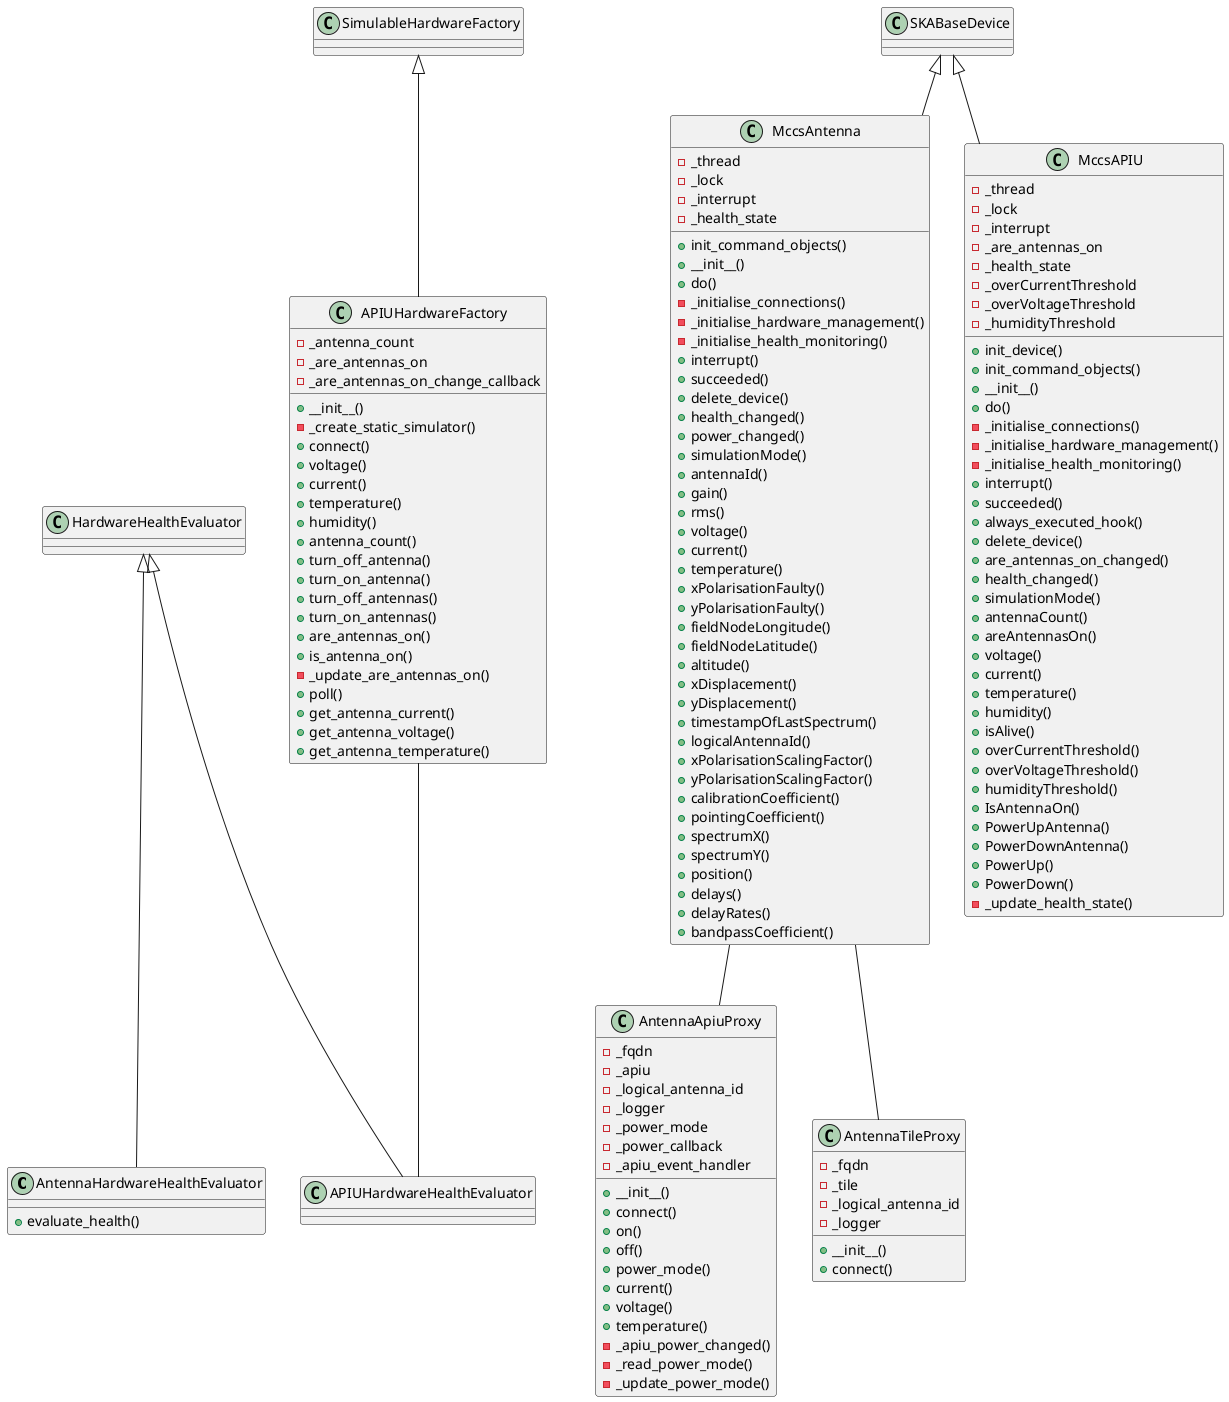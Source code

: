 @startuml
class AntennaHardwareHealthEvaluator
AntennaHardwareHealthEvaluator : +evaluate_health()
class AntennaApiuProxy
AntennaApiuProxy : +__init__()
AntennaApiuProxy : +connect()
AntennaApiuProxy : +on()
AntennaApiuProxy : +off()
AntennaApiuProxy : +power_mode()
AntennaApiuProxy : +current()
AntennaApiuProxy : +voltage()
AntennaApiuProxy : +temperature()
AntennaApiuProxy : -_apiu_power_changed()
AntennaApiuProxy : -_read_power_mode()
AntennaApiuProxy : -_update_power_mode()
class AntennaTileProxy
AntennaTileProxy : +__init__()
AntennaTileProxy : +connect()
class MccsAntenna
MccsAntenna : +init_command_objects()
MccsAntenna : +__init__()
MccsAntenna : +do()
MccsAntenna : -_initialise_connections()
MccsAntenna : -_initialise_hardware_management()
MccsAntenna : -_initialise_health_monitoring()
MccsAntenna : +interrupt()
MccsAntenna : +succeeded()
MccsAntenna : +delete_device()
MccsAntenna : +health_changed()
MccsAntenna : +power_changed()
MccsAntenna : +simulationMode()
MccsAntenna : +antennaId()
MccsAntenna : +gain()
MccsAntenna : +rms()
MccsAntenna : +voltage()
MccsAntenna : +current()
MccsAntenna : +temperature()
MccsAntenna : +xPolarisationFaulty()
MccsAntenna : +yPolarisationFaulty()
MccsAntenna : +fieldNodeLongitude()
MccsAntenna : +fieldNodeLatitude()
MccsAntenna : +altitude()
MccsAntenna : +xDisplacement()
MccsAntenna : +yDisplacement()
MccsAntenna : +timestampOfLastSpectrum()
MccsAntenna : +logicalAntennaId()
MccsAntenna : +xPolarisationScalingFactor()
MccsAntenna : +yPolarisationScalingFactor()
MccsAntenna : +calibrationCoefficient()
MccsAntenna : +pointingCoefficient()
MccsAntenna : +spectrumX()
MccsAntenna : +spectrumY()
MccsAntenna : +position()
MccsAntenna : +delays()
MccsAntenna : +delayRates()
MccsAntenna : +bandpassCoefficient()
AntennaApiuProxy : -_fqdn
AntennaApiuProxy : -_apiu
AntennaApiuProxy : -_logical_antenna_id
AntennaApiuProxy : -_logger
AntennaApiuProxy : -_power_mode
AntennaApiuProxy : -_power_callback
AntennaApiuProxy : -_apiu_event_handler
AntennaTileProxy : -_fqdn
AntennaTileProxy : -_tile
AntennaTileProxy : -_logical_antenna_id
AntennaTileProxy : -_logger
MccsAntenna : -_thread
MccsAntenna : -_lock
MccsAntenna : -_interrupt
MccsAntenna : -_health_state

class APIUHardwareHealthEvaluator
class APIUHardwareFactory
APIUHardwareFactory : +__init__()
APIUHardwareFactory : -_create_static_simulator()
APIUHardwareFactory : +connect()
APIUHardwareFactory : +voltage()
APIUHardwareFactory : +current()
APIUHardwareFactory : +temperature()
APIUHardwareFactory : +humidity()
APIUHardwareFactory : +antenna_count()
APIUHardwareFactory : +turn_off_antenna()
APIUHardwareFactory : +turn_on_antenna()
APIUHardwareFactory : +turn_off_antennas()
APIUHardwareFactory : +turn_on_antennas()
APIUHardwareFactory : +are_antennas_on()
APIUHardwareFactory : +is_antenna_on()
APIUHardwareFactory : -_update_are_antennas_on()
APIUHardwareFactory : +poll()
APIUHardwareFactory : +get_antenna_current()
APIUHardwareFactory : +get_antenna_voltage()
APIUHardwareFactory : +get_antenna_temperature()
class MccsAPIU
MccsAPIU : +init_device()
MccsAPIU : +init_command_objects()
MccsAPIU : +__init__()
MccsAPIU : +do()
MccsAPIU : -_initialise_connections()
MccsAPIU : -_initialise_hardware_management()
MccsAPIU : -_initialise_health_monitoring()
MccsAPIU : +interrupt()
MccsAPIU : +succeeded()
MccsAPIU : +always_executed_hook()
MccsAPIU : +delete_device()
MccsAPIU : +are_antennas_on_changed()
MccsAPIU : +health_changed()
MccsAPIU : +simulationMode()
MccsAPIU : +antennaCount()
MccsAPIU : +areAntennasOn()
MccsAPIU : +voltage()
MccsAPIU : +current()
MccsAPIU : +temperature()
MccsAPIU : +humidity()
MccsAPIU : +isAlive()
MccsAPIU : +overCurrentThreshold()
MccsAPIU : +overVoltageThreshold()
MccsAPIU : +humidityThreshold()
MccsAPIU : +IsAntennaOn()
MccsAPIU : +PowerUpAntenna()
MccsAPIU : +PowerDownAntenna()
MccsAPIU : +PowerUp()
MccsAPIU : +PowerDown()
MccsAPIU : -_update_health_state()
APIUHardwareFactory : -_antenna_count
APIUHardwareFactory : -_are_antennas_on
APIUHardwareFactory : -_are_antennas_on_change_callback
MccsAPIU : -_thread
MccsAPIU : -_lock
MccsAPIU : -_interrupt
MccsAPIU : -_are_antennas_on
MccsAPIU : -_health_state
MccsAPIU : -_overCurrentThreshold
MccsAPIU : -_overVoltageThreshold
MccsAPIU : -_humidityThreshold

HardwareHealthEvaluator <|-- AntennaHardwareHealthEvaluator
SKABaseDevice <|-- MccsAntenna
HardwareHealthEvaluator <|-- APIUHardwareHealthEvaluator
SimulableHardwareFactory <|-- APIUHardwareFactory
SKABaseDevice <|-- MccsAPIU
MccsAntenna -- AntennaApiuProxy
MccsAntenna -- AntennaTileProxy
APIUHardwareFactory -- APIUHardwareHealthEvaluator
@enduml
